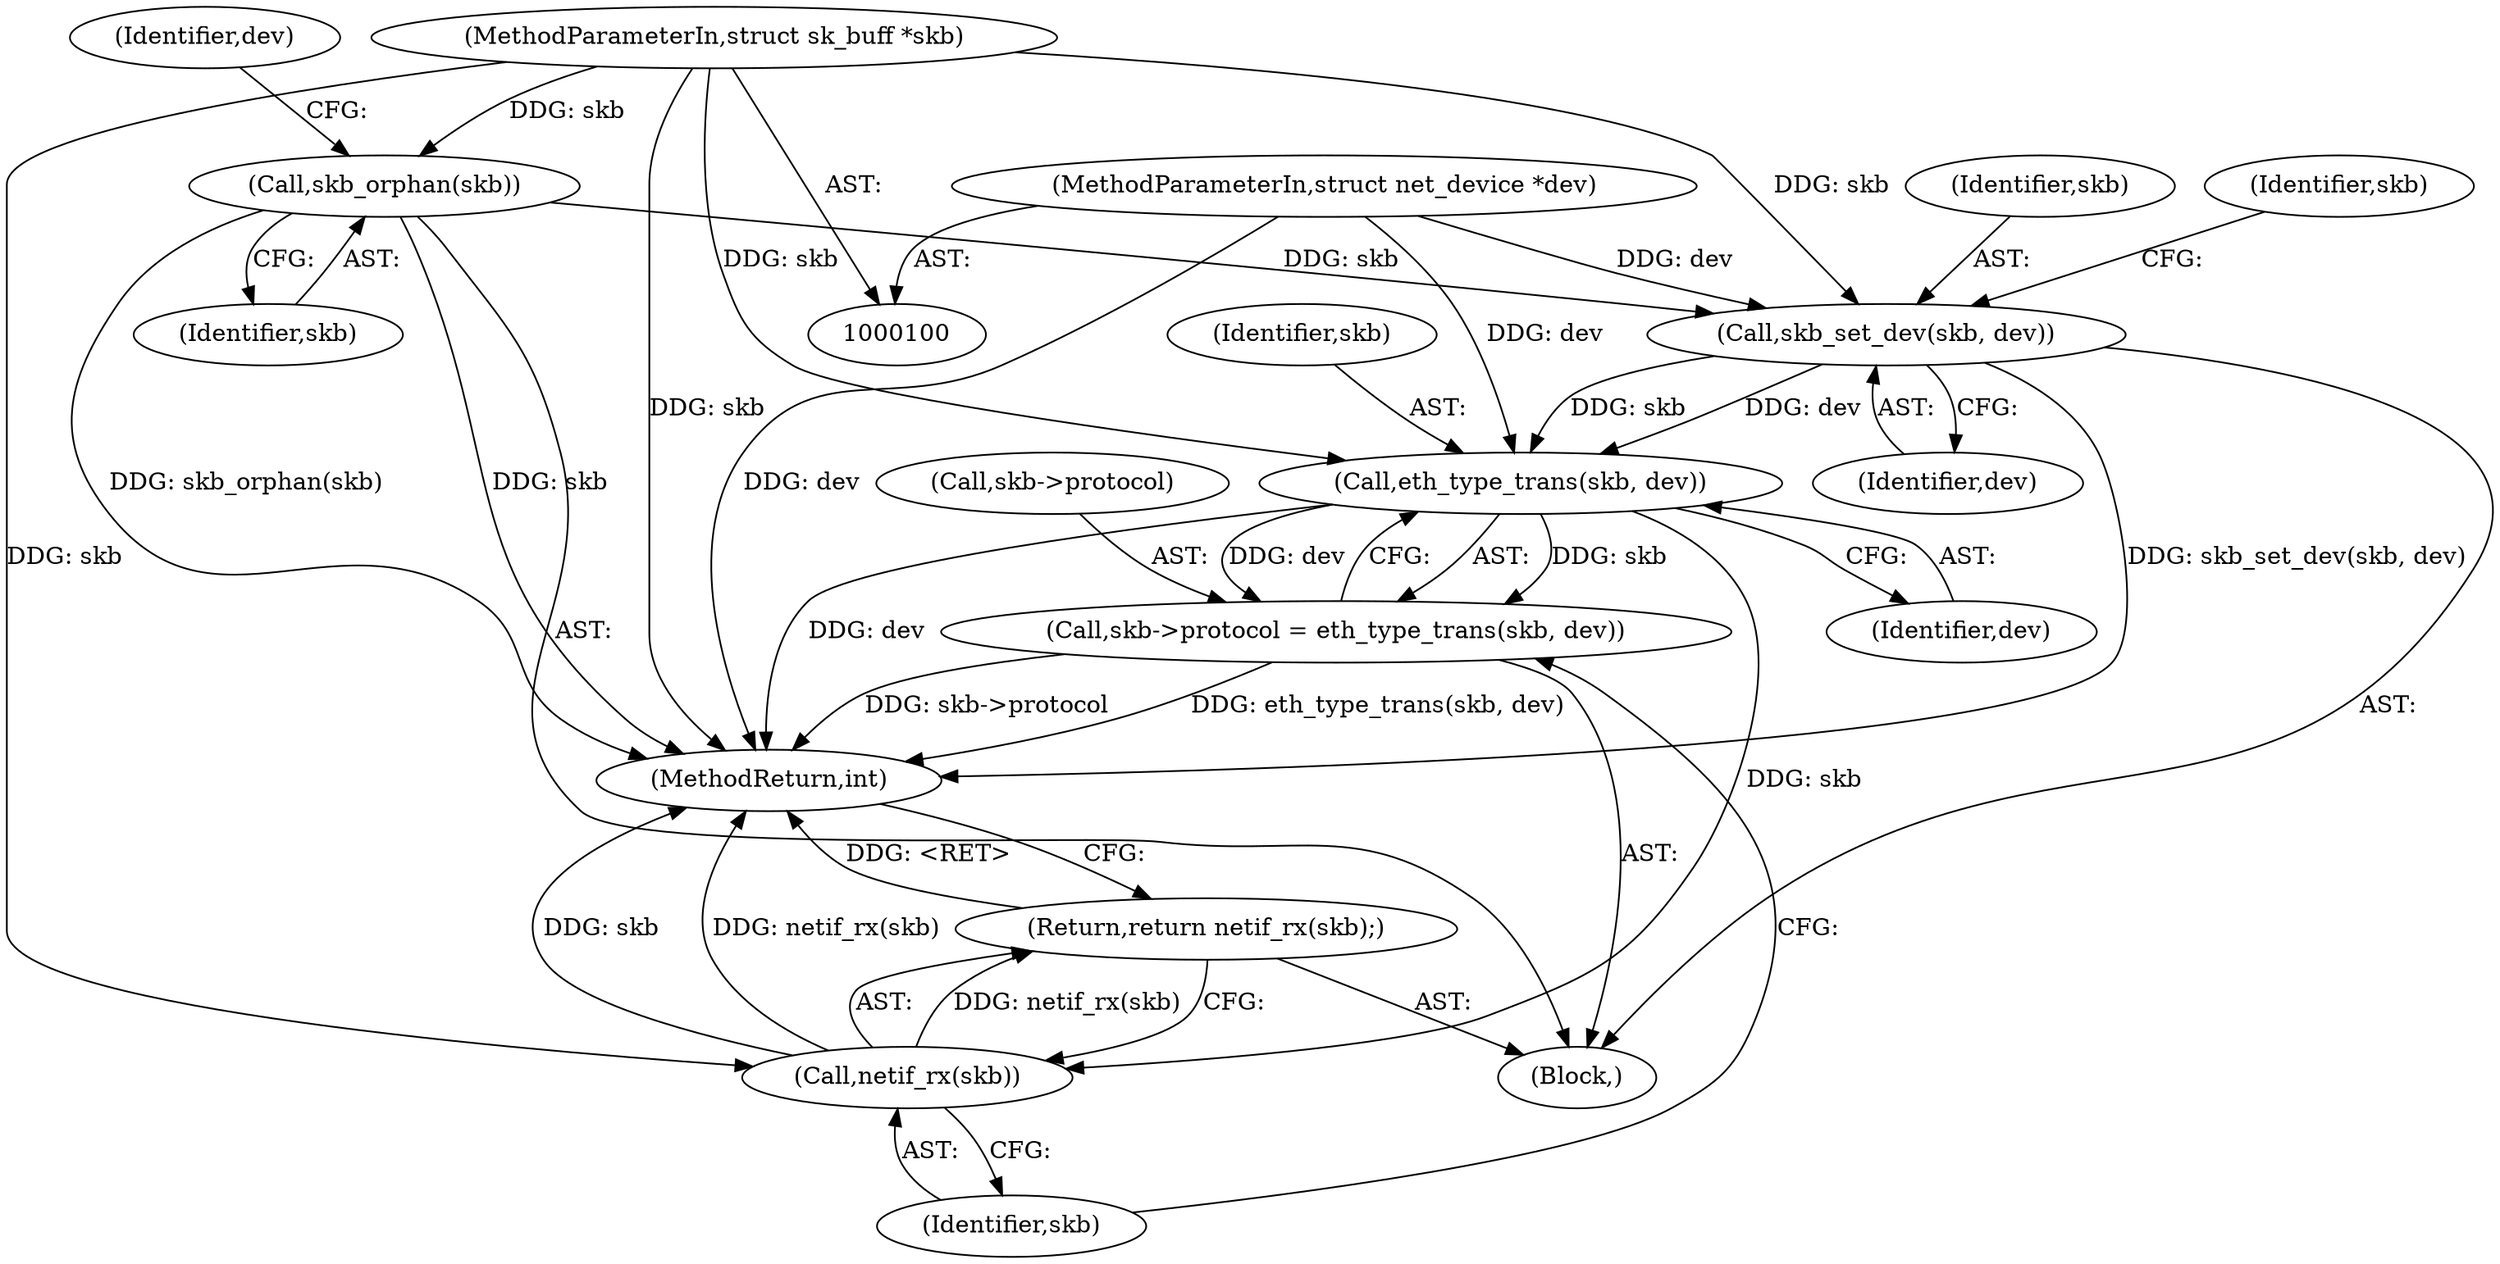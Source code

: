 digraph "0_linux_6ec82562ffc6f297d0de36d65776cff8e5704867_0@pointer" {
"1000129" [label="(Call,skb_set_dev(skb, dev))"];
"1000104" [label="(Call,skb_orphan(skb))"];
"1000102" [label="(MethodParameterIn,struct sk_buff *skb)"];
"1000101" [label="(MethodParameterIn,struct net_device *dev)"];
"1000148" [label="(Call,eth_type_trans(skb, dev))"];
"1000144" [label="(Call,skb->protocol = eth_type_trans(skb, dev))"];
"1000152" [label="(Call,netif_rx(skb))"];
"1000151" [label="(Return,return netif_rx(skb);)"];
"1000110" [label="(Identifier,dev)"];
"1000130" [label="(Identifier,skb)"];
"1000102" [label="(MethodParameterIn,struct sk_buff *skb)"];
"1000104" [label="(Call,skb_orphan(skb))"];
"1000153" [label="(Identifier,skb)"];
"1000129" [label="(Call,skb_set_dev(skb, dev))"];
"1000144" [label="(Call,skb->protocol = eth_type_trans(skb, dev))"];
"1000135" [label="(Identifier,skb)"];
"1000103" [label="(Block,)"];
"1000150" [label="(Identifier,dev)"];
"1000149" [label="(Identifier,skb)"];
"1000148" [label="(Call,eth_type_trans(skb, dev))"];
"1000151" [label="(Return,return netif_rx(skb);)"];
"1000154" [label="(MethodReturn,int)"];
"1000101" [label="(MethodParameterIn,struct net_device *dev)"];
"1000131" [label="(Identifier,dev)"];
"1000105" [label="(Identifier,skb)"];
"1000152" [label="(Call,netif_rx(skb))"];
"1000145" [label="(Call,skb->protocol)"];
"1000129" -> "1000103"  [label="AST: "];
"1000129" -> "1000131"  [label="CFG: "];
"1000130" -> "1000129"  [label="AST: "];
"1000131" -> "1000129"  [label="AST: "];
"1000135" -> "1000129"  [label="CFG: "];
"1000129" -> "1000154"  [label="DDG: skb_set_dev(skb, dev)"];
"1000104" -> "1000129"  [label="DDG: skb"];
"1000102" -> "1000129"  [label="DDG: skb"];
"1000101" -> "1000129"  [label="DDG: dev"];
"1000129" -> "1000148"  [label="DDG: skb"];
"1000129" -> "1000148"  [label="DDG: dev"];
"1000104" -> "1000103"  [label="AST: "];
"1000104" -> "1000105"  [label="CFG: "];
"1000105" -> "1000104"  [label="AST: "];
"1000110" -> "1000104"  [label="CFG: "];
"1000104" -> "1000154"  [label="DDG: skb_orphan(skb)"];
"1000104" -> "1000154"  [label="DDG: skb"];
"1000102" -> "1000104"  [label="DDG: skb"];
"1000102" -> "1000100"  [label="AST: "];
"1000102" -> "1000154"  [label="DDG: skb"];
"1000102" -> "1000148"  [label="DDG: skb"];
"1000102" -> "1000152"  [label="DDG: skb"];
"1000101" -> "1000100"  [label="AST: "];
"1000101" -> "1000154"  [label="DDG: dev"];
"1000101" -> "1000148"  [label="DDG: dev"];
"1000148" -> "1000144"  [label="AST: "];
"1000148" -> "1000150"  [label="CFG: "];
"1000149" -> "1000148"  [label="AST: "];
"1000150" -> "1000148"  [label="AST: "];
"1000144" -> "1000148"  [label="CFG: "];
"1000148" -> "1000154"  [label="DDG: dev"];
"1000148" -> "1000144"  [label="DDG: skb"];
"1000148" -> "1000144"  [label="DDG: dev"];
"1000148" -> "1000152"  [label="DDG: skb"];
"1000144" -> "1000103"  [label="AST: "];
"1000145" -> "1000144"  [label="AST: "];
"1000153" -> "1000144"  [label="CFG: "];
"1000144" -> "1000154"  [label="DDG: eth_type_trans(skb, dev)"];
"1000144" -> "1000154"  [label="DDG: skb->protocol"];
"1000152" -> "1000151"  [label="AST: "];
"1000152" -> "1000153"  [label="CFG: "];
"1000153" -> "1000152"  [label="AST: "];
"1000151" -> "1000152"  [label="CFG: "];
"1000152" -> "1000154"  [label="DDG: skb"];
"1000152" -> "1000154"  [label="DDG: netif_rx(skb)"];
"1000152" -> "1000151"  [label="DDG: netif_rx(skb)"];
"1000151" -> "1000103"  [label="AST: "];
"1000154" -> "1000151"  [label="CFG: "];
"1000151" -> "1000154"  [label="DDG: <RET>"];
}
